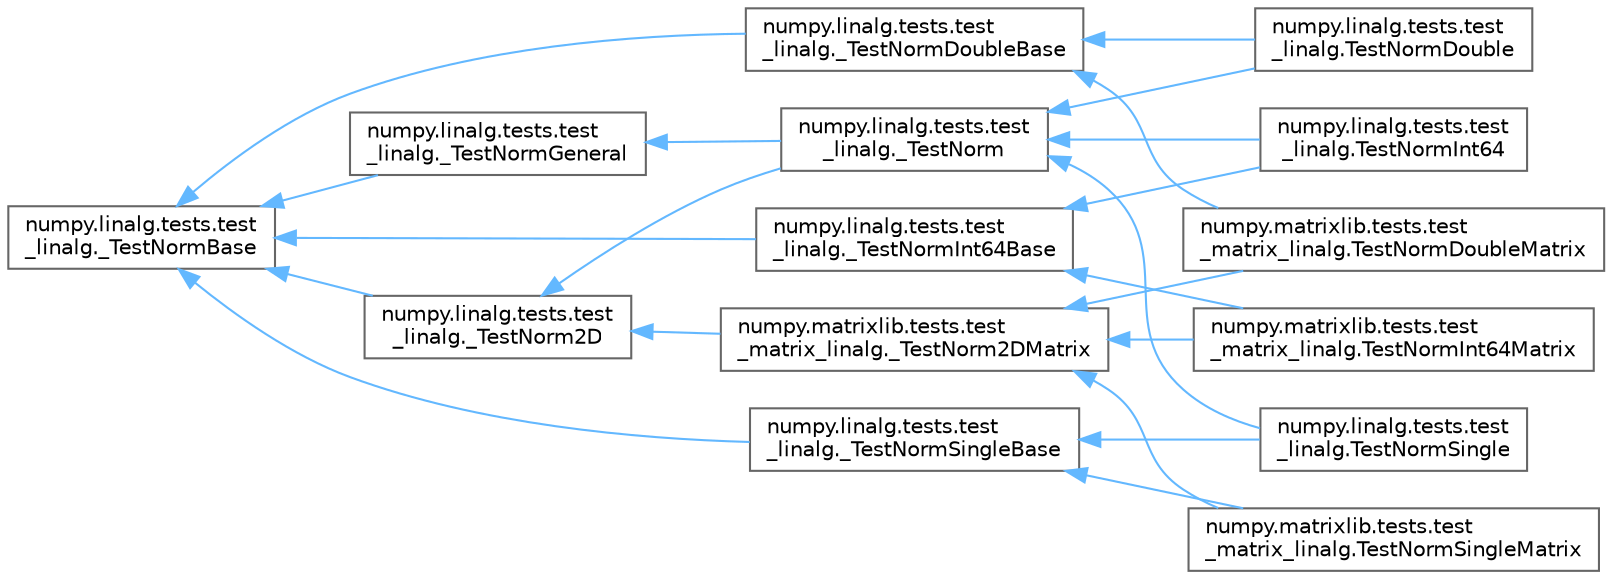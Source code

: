 digraph "Graphical Class Hierarchy"
{
 // LATEX_PDF_SIZE
  bgcolor="transparent";
  edge [fontname=Helvetica,fontsize=10,labelfontname=Helvetica,labelfontsize=10];
  node [fontname=Helvetica,fontsize=10,shape=box,height=0.2,width=0.4];
  rankdir="LR";
  Node0 [id="Node000000",label="numpy.linalg.tests.test\l_linalg._TestNormBase",height=0.2,width=0.4,color="grey40", fillcolor="white", style="filled",URL="$d6/d2d/classnumpy_1_1linalg_1_1tests_1_1test__linalg_1_1__TestNormBase.html",tooltip=" "];
  Node0 -> Node1 [id="edge4404_Node000000_Node000001",dir="back",color="steelblue1",style="solid",tooltip=" "];
  Node1 [id="Node000001",label="numpy.linalg.tests.test\l_linalg._TestNorm2D",height=0.2,width=0.4,color="grey40", fillcolor="white", style="filled",URL="$d7/da1/classnumpy_1_1linalg_1_1tests_1_1test__linalg_1_1__TestNorm2D.html",tooltip=" "];
  Node1 -> Node2 [id="edge4405_Node000001_Node000002",dir="back",color="steelblue1",style="solid",tooltip=" "];
  Node2 [id="Node000002",label="numpy.linalg.tests.test\l_linalg._TestNorm",height=0.2,width=0.4,color="grey40", fillcolor="white", style="filled",URL="$df/d7d/classnumpy_1_1linalg_1_1tests_1_1test__linalg_1_1__TestNorm.html",tooltip=" "];
  Node2 -> Node3 [id="edge4406_Node000002_Node000003",dir="back",color="steelblue1",style="solid",tooltip=" "];
  Node3 [id="Node000003",label="numpy.linalg.tests.test\l_linalg.TestNormDouble",height=0.2,width=0.4,color="grey40", fillcolor="white", style="filled",URL="$d7/d14/classnumpy_1_1linalg_1_1tests_1_1test__linalg_1_1TestNormDouble.html",tooltip=" "];
  Node2 -> Node9 [id="edge4407_Node000002_Node000009",dir="back",color="steelblue1",style="solid",tooltip=" "];
  Node9 [id="Node000009",label="numpy.linalg.tests.test\l_linalg.TestNormInt64",height=0.2,width=0.4,color="grey40", fillcolor="white", style="filled",URL="$d3/d77/classnumpy_1_1linalg_1_1tests_1_1test__linalg_1_1TestNormInt64.html",tooltip=" "];
  Node2 -> Node12 [id="edge4408_Node000002_Node000012",dir="back",color="steelblue1",style="solid",tooltip=" "];
  Node12 [id="Node000012",label="numpy.linalg.tests.test\l_linalg.TestNormSingle",height=0.2,width=0.4,color="grey40", fillcolor="white", style="filled",URL="$d2/db3/classnumpy_1_1linalg_1_1tests_1_1test__linalg_1_1TestNormSingle.html",tooltip=" "];
  Node1 -> Node6 [id="edge4409_Node000001_Node000006",dir="back",color="steelblue1",style="solid",tooltip=" "];
  Node6 [id="Node000006",label="numpy.matrixlib.tests.test\l_matrix_linalg._TestNorm2DMatrix",height=0.2,width=0.4,color="grey40", fillcolor="white", style="filled",URL="$df/dd7/classnumpy_1_1matrixlib_1_1tests_1_1test__matrix__linalg_1_1__TestNorm2DMatrix.html",tooltip=" "];
  Node6 -> Node5 [id="edge4410_Node000006_Node000005",dir="back",color="steelblue1",style="solid",tooltip=" "];
  Node5 [id="Node000005",label="numpy.matrixlib.tests.test\l_matrix_linalg.TestNormDoubleMatrix",height=0.2,width=0.4,color="grey40", fillcolor="white", style="filled",URL="$d6/ddc/classnumpy_1_1matrixlib_1_1tests_1_1test__matrix__linalg_1_1TestNormDoubleMatrix.html",tooltip=" "];
  Node6 -> Node7 [id="edge4411_Node000006_Node000007",dir="back",color="steelblue1",style="solid",tooltip=" "];
  Node7 [id="Node000007",label="numpy.matrixlib.tests.test\l_matrix_linalg.TestNormInt64Matrix",height=0.2,width=0.4,color="grey40", fillcolor="white", style="filled",URL="$d6/dfc/classnumpy_1_1matrixlib_1_1tests_1_1test__matrix__linalg_1_1TestNormInt64Matrix.html",tooltip=" "];
  Node6 -> Node10 [id="edge4412_Node000006_Node000010",dir="back",color="steelblue1",style="solid",tooltip=" "];
  Node10 [id="Node000010",label="numpy.matrixlib.tests.test\l_matrix_linalg.TestNormSingleMatrix",height=0.2,width=0.4,color="grey40", fillcolor="white", style="filled",URL="$d2/dd4/classnumpy_1_1matrixlib_1_1tests_1_1test__matrix__linalg_1_1TestNormSingleMatrix.html",tooltip=" "];
  Node0 -> Node4 [id="edge4413_Node000000_Node000004",dir="back",color="steelblue1",style="solid",tooltip=" "];
  Node4 [id="Node000004",label="numpy.linalg.tests.test\l_linalg._TestNormDoubleBase",height=0.2,width=0.4,color="grey40", fillcolor="white", style="filled",URL="$d8/d57/classnumpy_1_1linalg_1_1tests_1_1test__linalg_1_1__TestNormDoubleBase.html",tooltip=" "];
  Node4 -> Node3 [id="edge4414_Node000004_Node000003",dir="back",color="steelblue1",style="solid",tooltip=" "];
  Node4 -> Node5 [id="edge4415_Node000004_Node000005",dir="back",color="steelblue1",style="solid",tooltip=" "];
  Node0 -> Node13 [id="edge4416_Node000000_Node000013",dir="back",color="steelblue1",style="solid",tooltip=" "];
  Node13 [id="Node000013",label="numpy.linalg.tests.test\l_linalg._TestNormGeneral",height=0.2,width=0.4,color="grey40", fillcolor="white", style="filled",URL="$df/d2a/classnumpy_1_1linalg_1_1tests_1_1test__linalg_1_1__TestNormGeneral.html",tooltip=" "];
  Node13 -> Node2 [id="edge4417_Node000013_Node000002",dir="back",color="steelblue1",style="solid",tooltip=" "];
  Node0 -> Node8 [id="edge4418_Node000000_Node000008",dir="back",color="steelblue1",style="solid",tooltip=" "];
  Node8 [id="Node000008",label="numpy.linalg.tests.test\l_linalg._TestNormInt64Base",height=0.2,width=0.4,color="grey40", fillcolor="white", style="filled",URL="$d7/d1b/classnumpy_1_1linalg_1_1tests_1_1test__linalg_1_1__TestNormInt64Base.html",tooltip=" "];
  Node8 -> Node9 [id="edge4419_Node000008_Node000009",dir="back",color="steelblue1",style="solid",tooltip=" "];
  Node8 -> Node7 [id="edge4420_Node000008_Node000007",dir="back",color="steelblue1",style="solid",tooltip=" "];
  Node0 -> Node11 [id="edge4421_Node000000_Node000011",dir="back",color="steelblue1",style="solid",tooltip=" "];
  Node11 [id="Node000011",label="numpy.linalg.tests.test\l_linalg._TestNormSingleBase",height=0.2,width=0.4,color="grey40", fillcolor="white", style="filled",URL="$dd/da0/classnumpy_1_1linalg_1_1tests_1_1test__linalg_1_1__TestNormSingleBase.html",tooltip=" "];
  Node11 -> Node12 [id="edge4422_Node000011_Node000012",dir="back",color="steelblue1",style="solid",tooltip=" "];
  Node11 -> Node10 [id="edge4423_Node000011_Node000010",dir="back",color="steelblue1",style="solid",tooltip=" "];
}
